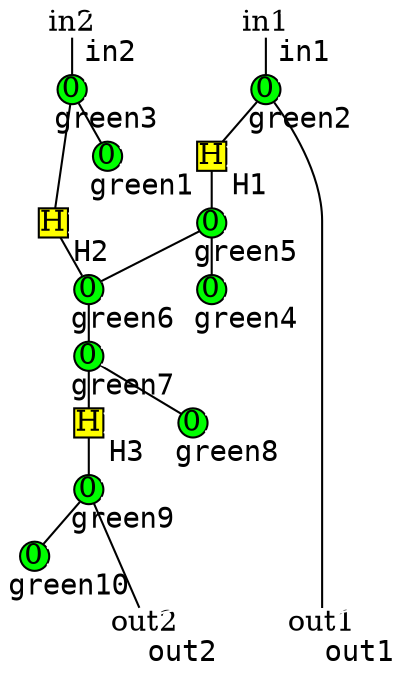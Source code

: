Graph G {
         ranksep=0.25;
         nodesep=0.25;
         bgcolor=white;
         
         /* --- INPUT NODES -- */

         subgraph INPUTS {
         rank=source;
         "in2"[label="in2",shape=none,height=0.2,width=0.2,fixedsize=true];"in2"--"in2"[headlabel="in2",labeldistance=1.5,fontname="Courier",color=white];
         "in1"[label="in1",shape=none,height=0.2,width=0.2,fixedsize=true];"in1"--"in1"[headlabel="in1",labeldistance=1.5,fontname="Courier",color=white];
         }
/* --- OUTPUT NODES -- */

           subgraph OUTPUTS {
           rank=sink;
           "out2"[label="out2",shape=none,height=0.2,width=0.2,fixedsize=true];"out2"--"out2"[headlabel="out2",labeldistance=1.5,fontname="Courier",color=white];
           "out1"[label="out1",shape=none,height=0.2,width=0.2,fixedsize=true];"out1"--"out1"[headlabel="out1",labeldistance=1.5,fontname="Courier",color=white];
           }
/* --- NODES -- */

             "green10"[label="0",fillcolor=green,shape=circle,style=filled,height=0.2,fixedsize=true];"green10"--"green10"[headlabel="green10",labeldistance=1.5,fontname="Courier",color=white];
             "green9"[label="0",fillcolor=green,shape=circle,style=filled,height=0.2,fixedsize=true];"green9"--"green9"[headlabel="green9",labeldistance=1.5,fontname="Courier",color=white];
             "green8"[label="0",fillcolor=green,shape=circle,style=filled,height=0.2,fixedsize=true];"green8"--"green8"[headlabel="green8",labeldistance=1.5,fontname="Courier",color=white];
             "green7"[label="0",fillcolor=green,shape=circle,style=filled,height=0.2,fixedsize=true];"green7"--"green7"[headlabel="green7",labeldistance=1.5,fontname="Courier",color=white];
             "green6"[label="0",fillcolor=green,shape=circle,style=filled,height=0.2,fixedsize=true];"green6"--"green6"[headlabel="green6",labeldistance=1.5,fontname="Courier",color=white];
             "green5"[label="0",fillcolor=green,shape=circle,style=filled,height=0.2,fixedsize=true];"green5"--"green5"[headlabel="green5",labeldistance=1.5,fontname="Courier",color=white];
             "green4"[label="0",fillcolor=green,shape=circle,style=filled,height=0.2,fixedsize=true];"green4"--"green4"[headlabel="green4",labeldistance=1.5,fontname="Courier",color=white];
             "green3"[label="0",fillcolor=green,shape=circle,style=filled,height=0.2,fixedsize=true];"green3"--"green3"[headlabel="green3",labeldistance=1.5,fontname="Courier",color=white];
             "green2"[label="0",fillcolor=green,shape=circle,style=filled,height=0.2,fixedsize=true];"green2"--"green2"[headlabel="green2",labeldistance=1.5,fontname="Courier",color=white];
             "green1"[label="0",fillcolor=green,shape=circle,style=filled,height=0.2,fixedsize=true];"green1"--"green1"[headlabel="green1",labeldistance=1.5,fontname="Courier",color=white];
             "H3"[label="H",shape=rect, fillcolor=yellow, style=filled, height=0.2 width=0.2,fixedsize=true];"H3"--"H3"[headlabel="H3",labeldistance=1.5,fontname="Courier",color=white];
             "H2"[label="H",shape=rect, fillcolor=yellow, style=filled, height=0.2 width=0.2,fixedsize=true];"H2"--"H2"[headlabel="H2",labeldistance=1.5,fontname="Courier",color=white];
             "H1"[label="H",shape=rect, fillcolor=yellow, style=filled, height=0.2 width=0.2,fixedsize=true];"H1"--"H1"[headlabel="H1",labeldistance=1.5,fontname="Courier",color=white];
             

         /* --- EDGES -- */

         "green9"--"out2";
         "green9"--"green10";
         "H3"--"green9";
         "green7"--"H3";
         "green7"--"green8";
         "green6"--"green7";
         "H2"--"green6";
         "green3"--"H2";
         "green5"--"green6";
         "green5"--"green4";
         "H1"--"green5";
         "green2"--"H1";
         "green2"--"out1";
         "green3"--"green1";
         "in2"--"green3";
         "in1"--"green2";
         

         }